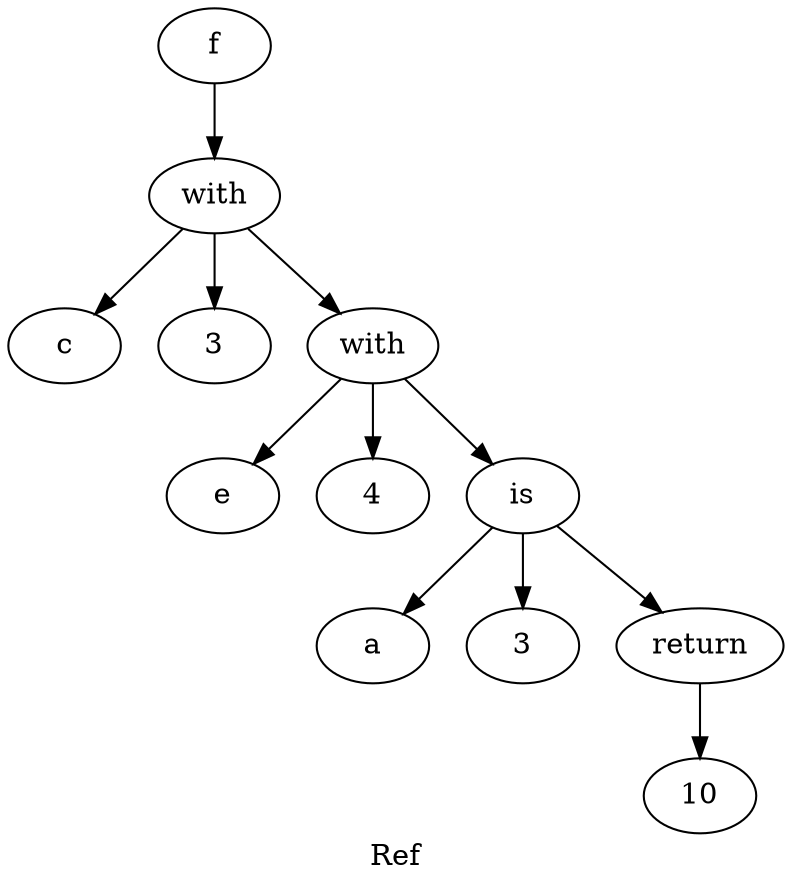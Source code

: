 digraph grafo {
  label="Ref";
  88167088652352 [ label="f" ];
  88167088652352 -> 88167088652592;
  88167088652592 [ label="with" ];
  88167088652592 -> 88167088652496;
  88167088652496 [ label="c" ];
  88167088652592 -> 88167088652544;
  88167088652544 [ label="3" ];
  88167088652592 -> 88167088652784;
  88167088652784 [ label="with" ];
  88167088652784 -> 88167088652688;
  88167088652688 [ label="e" ];
  88167088652784 -> 88167088652736;
  88167088652736 [ label="4" ];
  88167088652784 -> 88167088652928;
  88167088652928 [ label="is" ];
  88167088652928 -> 88167088652880;
  88167088652880 [ label="a" ];
  88167088652928 -> 88167088652832;
  88167088652832 [ label="3" ];
  88167088652928 -> 88167088653024;
  88167088653024 [ label="return" ];
  88167088653024 -> 88167088652976;
  88167088652976 [ label="10" ];
}

